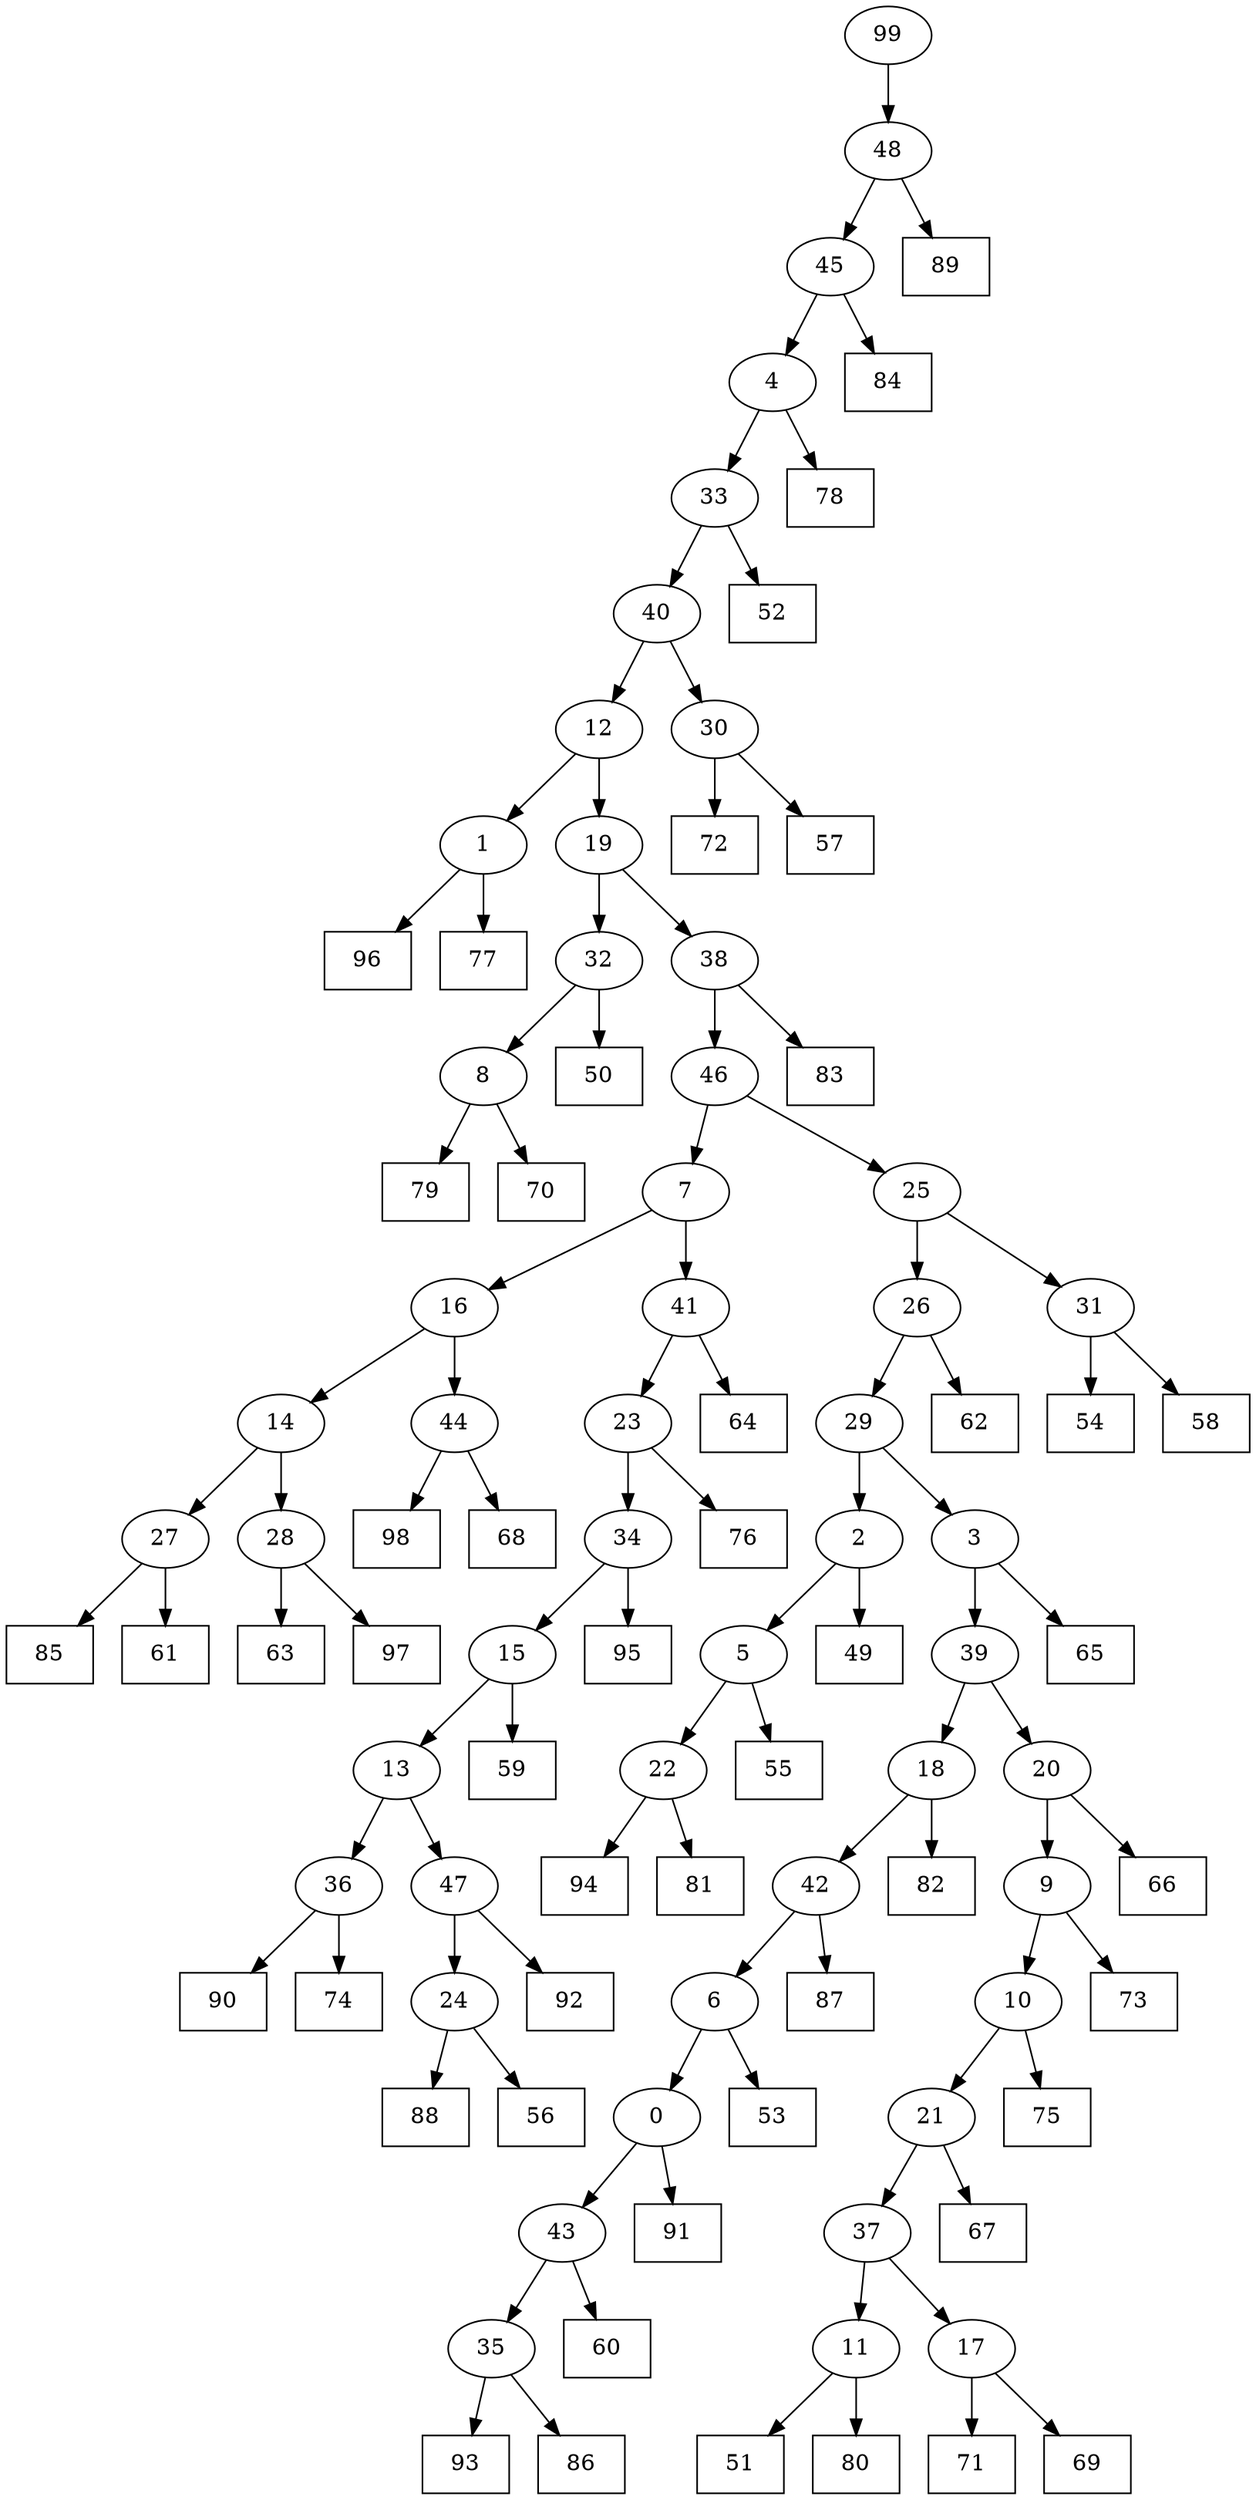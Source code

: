 digraph G {
0[label="0"];
1[label="1"];
2[label="2"];
3[label="3"];
4[label="4"];
5[label="5"];
6[label="6"];
7[label="7"];
8[label="8"];
9[label="9"];
10[label="10"];
11[label="11"];
12[label="12"];
13[label="13"];
14[label="14"];
15[label="15"];
16[label="16"];
17[label="17"];
18[label="18"];
19[label="19"];
20[label="20"];
21[label="21"];
22[label="22"];
23[label="23"];
24[label="24"];
25[label="25"];
26[label="26"];
27[label="27"];
28[label="28"];
29[label="29"];
30[label="30"];
31[label="31"];
32[label="32"];
33[label="33"];
34[label="34"];
35[label="35"];
36[label="36"];
37[label="37"];
38[label="38"];
39[label="39"];
40[label="40"];
41[label="41"];
42[label="42"];
43[label="43"];
44[label="44"];
45[label="45"];
46[label="46"];
47[label="47"];
48[label="48"];
49[shape=box,label="78"];
50[shape=box,label="76"];
51[shape=box,label="83"];
52[shape=box,label="62"];
53[shape=box,label="54"];
54[shape=box,label="88"];
55[shape=box,label="82"];
56[shape=box,label="90"];
57[shape=box,label="67"];
58[shape=box,label="63"];
59[shape=box,label="93"];
60[shape=box,label="94"];
61[shape=box,label="97"];
62[shape=box,label="49"];
63[shape=box,label="85"];
64[shape=box,label="95"];
65[shape=box,label="92"];
66[shape=box,label="75"];
67[shape=box,label="50"];
68[shape=box,label="55"];
69[shape=box,label="98"];
70[shape=box,label="87"];
71[shape=box,label="51"];
72[shape=box,label="64"];
73[shape=box,label="66"];
74[shape=box,label="79"];
75[shape=box,label="59"];
76[shape=box,label="52"];
77[shape=box,label="61"];
78[shape=box,label="96"];
79[shape=box,label="77"];
80[shape=box,label="73"];
81[shape=box,label="72"];
82[shape=box,label="74"];
83[shape=box,label="58"];
84[shape=box,label="57"];
85[shape=box,label="84"];
86[shape=box,label="60"];
87[shape=box,label="91"];
88[shape=box,label="89"];
89[shape=box,label="53"];
90[shape=box,label="80"];
91[shape=box,label="65"];
92[shape=box,label="86"];
93[shape=box,label="71"];
94[shape=box,label="56"];
95[shape=box,label="81"];
96[shape=box,label="68"];
97[shape=box,label="69"];
98[shape=box,label="70"];
99[label="99"];
11->71 ;
22->95 ;
12->19 ;
14->28 ;
3->39 ;
31->83 ;
17->93 ;
25->26 ;
43->86 ;
5->22 ;
45->85 ;
48->88 ;
31->53 ;
29->3 ;
37->17 ;
17->97 ;
1->79 ;
14->27 ;
27->63 ;
2->62 ;
46->25 ;
42->70 ;
28->61 ;
44->96 ;
35->59 ;
33->76 ;
28->58 ;
10->66 ;
25->31 ;
32->67 ;
19->38 ;
32->8 ;
8->74 ;
27->77 ;
37->11 ;
11->90 ;
26->29 ;
36->82 ;
5->68 ;
47->24 ;
30->81 ;
18->55 ;
21->37 ;
22->60 ;
18->42 ;
26->52 ;
4->49 ;
39->20 ;
20->73 ;
16->14 ;
9->80 ;
20->9 ;
9->10 ;
8->98 ;
29->2 ;
2->5 ;
44->69 ;
41->23 ;
23->50 ;
1->78 ;
35->92 ;
3->91 ;
13->47 ;
47->65 ;
24->54 ;
43->35 ;
6->0 ;
0->43 ;
13->36 ;
36->56 ;
0->87 ;
10->21 ;
21->57 ;
34->15 ;
15->75 ;
24->94 ;
7->41 ;
41->72 ;
15->13 ;
48->45 ;
45->4 ;
19->32 ;
40->30 ;
30->84 ;
99->48 ;
42->6 ;
6->89 ;
33->40 ;
23->34 ;
34->64 ;
38->51 ;
38->46 ;
46->7 ;
4->33 ;
40->12 ;
12->1 ;
39->18 ;
7->16 ;
16->44 ;
}
